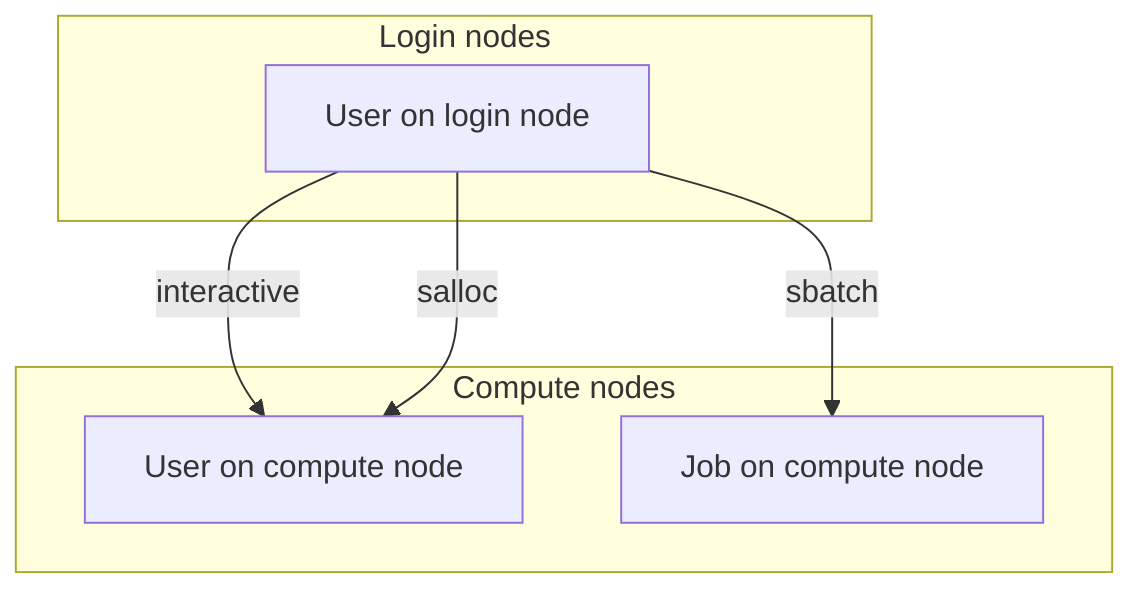 flowchart TD
  subgraph login_node[Login nodes]
    user_on_login_node[User on login node]
  end
  subgraph compute_node[Compute nodes]
    user_on_computer_node[User on compute node]
    job_on_compute_node[Job on compute node]
  end

  user_on_login_node --> |interactive| user_on_computer_node
  user_on_login_node --> |salloc| user_on_computer_node
  user_on_login_node --> |sbatch| job_on_compute_node
